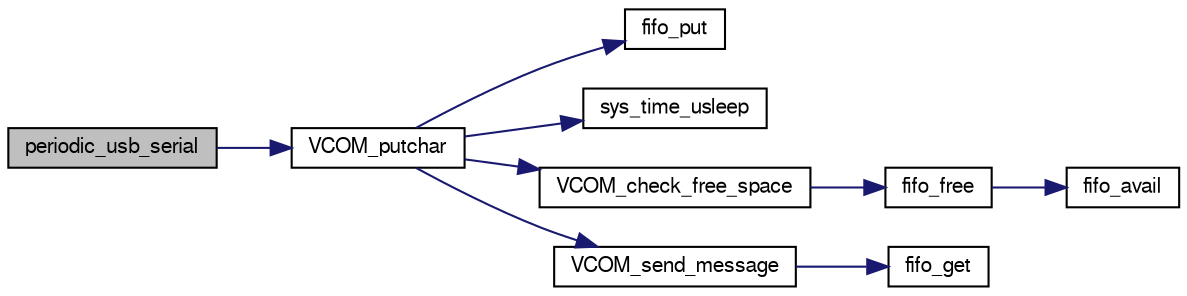 digraph "periodic_usb_serial"
{
  edge [fontname="FreeSans",fontsize="10",labelfontname="FreeSans",labelfontsize="10"];
  node [fontname="FreeSans",fontsize="10",shape=record];
  rankdir="LR";
  Node1 [label="periodic_usb_serial",height=0.2,width=0.4,color="black", fillcolor="grey75", style="filled", fontcolor="black"];
  Node1 -> Node2 [color="midnightblue",fontsize="10",style="solid",fontname="FreeSans"];
  Node2 [label="VCOM_putchar",height=0.2,width=0.4,color="black", fillcolor="white", style="filled",URL="$usb__ser__hw_8c.html#a19a213d00cf249a4d4d60dbf1a9907d3",tooltip="Writes one character to VCOM port fifo. "];
  Node2 -> Node3 [color="midnightblue",fontsize="10",style="solid",fontname="FreeSans"];
  Node3 [label="fifo_put",height=0.2,width=0.4,color="black", fillcolor="white", style="filled",URL="$usb__ser__hw_8c.html#ae3001fd8504f8ad30ee40a958da7bf0c"];
  Node2 -> Node4 [color="midnightblue",fontsize="10",style="solid",fontname="FreeSans"];
  Node4 [label="sys_time_usleep",height=0.2,width=0.4,color="black", fillcolor="white", style="filled",URL="$chibios_2mcu__periph_2sys__time__arch_8c.html#a74db3eed857f9c53bb67db256c12bc83",tooltip="sys_time_usleep(uint32_t us) "];
  Node2 -> Node5 [color="midnightblue",fontsize="10",style="solid",fontname="FreeSans"];
  Node5 [label="VCOM_check_free_space",height=0.2,width=0.4,color="black", fillcolor="white", style="filled",URL="$usb__ser__hw_8c.html#ae4318c752d87ae9cc59828f07ec04946",tooltip="Checks if buffer free in VCOM buffer. "];
  Node5 -> Node6 [color="midnightblue",fontsize="10",style="solid",fontname="FreeSans"];
  Node6 [label="fifo_free",height=0.2,width=0.4,color="black", fillcolor="white", style="filled",URL="$usb__ser__hw_8c.html#a1907098db4b59dda72fd85bfbef50248"];
  Node6 -> Node7 [color="midnightblue",fontsize="10",style="solid",fontname="FreeSans"];
  Node7 [label="fifo_avail",height=0.2,width=0.4,color="black", fillcolor="white", style="filled",URL="$usb__ser__hw_8c.html#a84f023b865546e5a8433a00db4f06972"];
  Node2 -> Node8 [color="midnightblue",fontsize="10",style="solid",fontname="FreeSans"];
  Node8 [label="VCOM_send_message",height=0.2,width=0.4,color="black", fillcolor="white", style="filled",URL="$usb__ser__hw_8c.html#aad17c325b3e7623c13d24b25fc42fe3b",tooltip="Send data from fifo right now. "];
  Node8 -> Node9 [color="midnightblue",fontsize="10",style="solid",fontname="FreeSans"];
  Node9 [label="fifo_get",height=0.2,width=0.4,color="black", fillcolor="white", style="filled",URL="$usb__ser__hw_8c.html#af7c4a574284a673dbccf3346e072ba50"];
}
